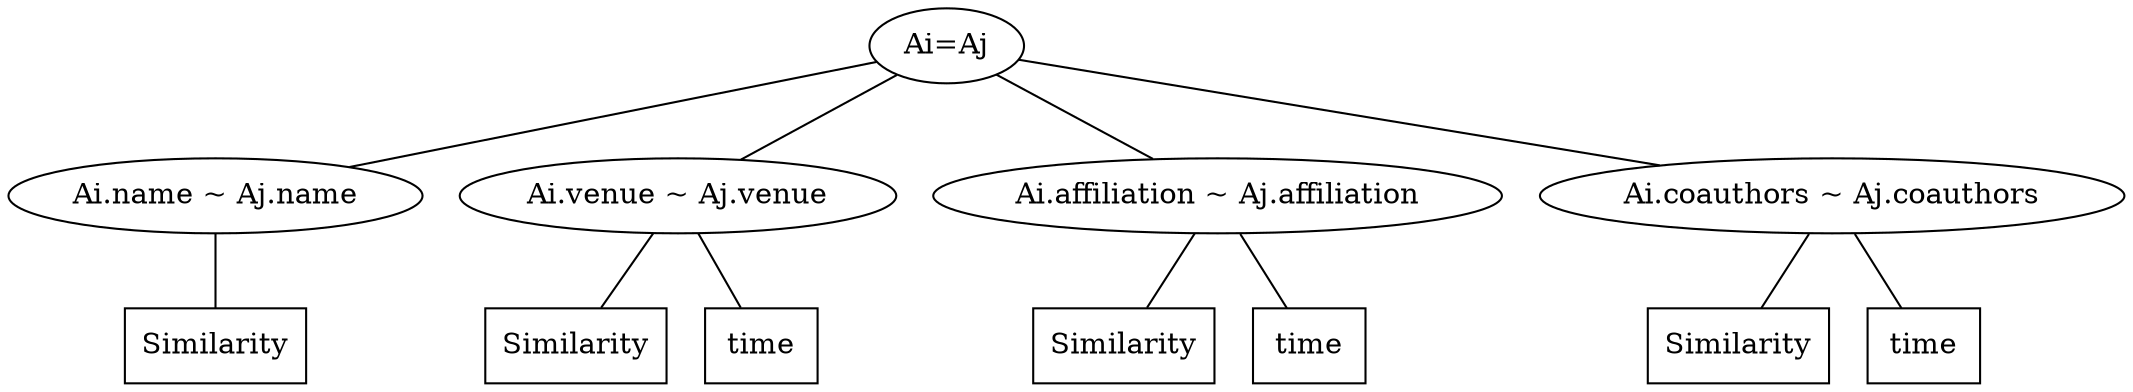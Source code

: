 digraph CRF {
	edge[arrowhead="none"];

	A[label="Ai=Aj"];
	name[label="Ai.name ~ Aj.name"];
	venue[label="Ai.venue ~ Aj.venue"];
	aff[label="Ai.affiliation ~ Aj.affiliation"];
	coa[label="Ai.coauthors ~ Aj.coauthors"];
	fname[label="Similarity",shape="box"];
	fvenue[label="Similarity",shape="box"];
	faff[label="Similarity",shape="box"];
	fcoa[label="Similarity",shape="box"];
	tvenue[label="time",shape="box"];
	taff[label="time",shape="box"];
	tcoa[label="time",shape="box"];
	A -> name -> fname;
	A -> venue -> fvenue;
	A -> aff -> faff;
	A -> coa -> fcoa;
	venue -> tvenue;
	aff -> taff;
	coa -> tcoa;
}
